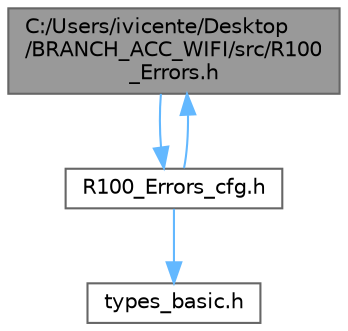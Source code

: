 digraph "C:/Users/ivicente/Desktop/BRANCH_ACC_WIFI/src/R100_Errors.h"
{
 // LATEX_PDF_SIZE
  bgcolor="transparent";
  edge [fontname=Helvetica,fontsize=10,labelfontname=Helvetica,labelfontsize=10];
  node [fontname=Helvetica,fontsize=10,shape=box,height=0.2,width=0.4];
  Node1 [id="Node000001",label="C:/Users/ivicente/Desktop\l/BRANCH_ACC_WIFI/src/R100\l_Errors.h",height=0.2,width=0.4,color="gray40", fillcolor="grey60", style="filled", fontcolor="black",tooltip=" "];
  Node1 -> Node2 [id="edge1_Node000001_Node000002",color="steelblue1",style="solid",tooltip=" "];
  Node2 [id="Node000002",label="R100_Errors_cfg.h",height=0.2,width=0.4,color="grey40", fillcolor="white", style="filled",URL="$a00044.html",tooltip=" "];
  Node2 -> Node1 [id="edge2_Node000002_Node000001",color="steelblue1",style="solid",tooltip=" "];
  Node2 -> Node3 [id="edge3_Node000002_Node000003",color="steelblue1",style="solid",tooltip=" "];
  Node3 [id="Node000003",label="types_basic.h",height=0.2,width=0.4,color="grey40", fillcolor="white", style="filled",URL="$a00137.html",tooltip="Basic Types' definition."];
}
